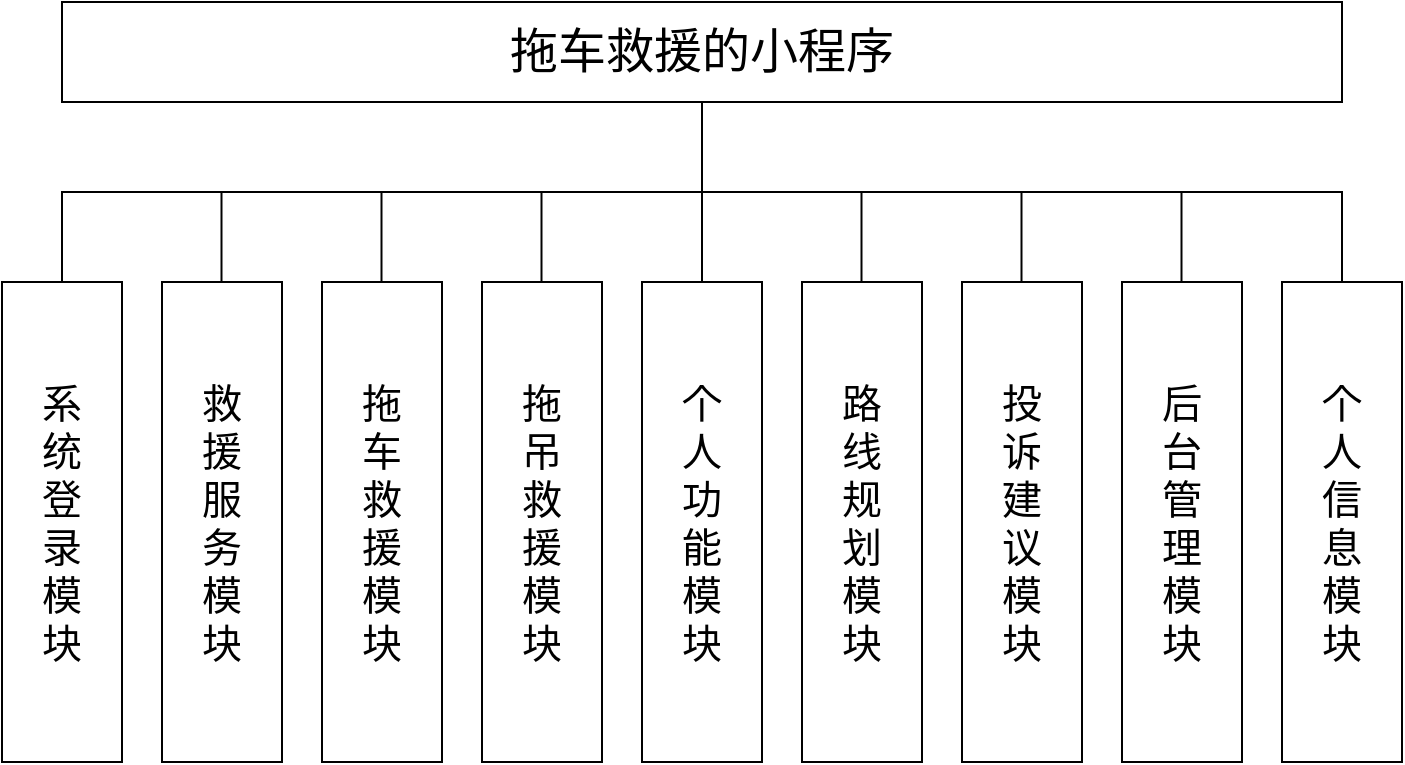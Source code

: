 <mxfile version="21.1.5" type="github">
  <diagram name="第 1 页" id="Bpd3hIQLuu9coSUpC_A4">
    <mxGraphModel dx="794" dy="465" grid="1" gridSize="10" guides="1" tooltips="1" connect="1" arrows="1" fold="1" page="1" pageScale="1" pageWidth="1600" pageHeight="1200" math="0" shadow="0">
      <root>
        <mxCell id="0" />
        <mxCell id="1" parent="0" />
        <mxCell id="-EasUiQV14LPrGMuWqaA-1" value="" style="strokeWidth=1;html=1;shape=mxgraph.flowchart.annotation_2;align=left;labelPosition=right;pointerEvents=1;direction=south;" vertex="1" parent="1">
          <mxGeometry x="180" y="220" width="640" height="90" as="geometry" />
        </mxCell>
        <mxCell id="-EasUiQV14LPrGMuWqaA-2" value="&lt;font style=&quot;font-size: 24px;&quot;&gt;拖车救援的小程序&lt;/font&gt;" style="rounded=0;whiteSpace=wrap;html=1;" vertex="1" parent="1">
          <mxGeometry x="180" y="170" width="640" height="50" as="geometry" />
        </mxCell>
        <mxCell id="-EasUiQV14LPrGMuWqaA-3" value="&lt;font style=&quot;font-size: 20px;&quot;&gt;系&lt;br&gt;统&lt;br&gt;登&lt;br&gt;录&lt;br&gt;模&lt;br&gt;块&lt;/font&gt;" style="rounded=0;whiteSpace=wrap;html=1;" vertex="1" parent="1">
          <mxGeometry x="150" y="310" width="60" height="240" as="geometry" />
        </mxCell>
        <mxCell id="-EasUiQV14LPrGMuWqaA-4" value="&lt;font style=&quot;font-size: 20px;&quot;&gt;个&lt;br&gt;人&lt;br&gt;信&lt;br&gt;息&lt;br&gt;模&lt;br&gt;块&lt;/font&gt;" style="rounded=0;whiteSpace=wrap;html=1;" vertex="1" parent="1">
          <mxGeometry x="790" y="310" width="60" height="240" as="geometry" />
        </mxCell>
        <mxCell id="-EasUiQV14LPrGMuWqaA-5" value="&lt;font style=&quot;font-size: 20px;&quot;&gt;救&lt;br&gt;援&lt;br&gt;服&lt;br&gt;务&lt;br&gt;模&lt;br&gt;块&lt;/font&gt;" style="rounded=0;whiteSpace=wrap;html=1;" vertex="1" parent="1">
          <mxGeometry x="230" y="310" width="60" height="240" as="geometry" />
        </mxCell>
        <mxCell id="-EasUiQV14LPrGMuWqaA-6" value="&lt;font style=&quot;font-size: 20px;&quot;&gt;拖&lt;br&gt;车&lt;br&gt;救&lt;br&gt;援&lt;br&gt;模&lt;br&gt;块&lt;/font&gt;" style="rounded=0;whiteSpace=wrap;html=1;" vertex="1" parent="1">
          <mxGeometry x="310" y="310" width="60" height="240" as="geometry" />
        </mxCell>
        <mxCell id="-EasUiQV14LPrGMuWqaA-7" value="&lt;font style=&quot;font-size: 20px;&quot;&gt;拖&lt;br style=&quot;&quot;&gt;吊&lt;br style=&quot;&quot;&gt;救&lt;br style=&quot;&quot;&gt;援&lt;br style=&quot;&quot;&gt;模&lt;br style=&quot;&quot;&gt;块&lt;/font&gt;" style="rounded=0;whiteSpace=wrap;html=1;" vertex="1" parent="1">
          <mxGeometry x="390" y="310" width="60" height="240" as="geometry" />
        </mxCell>
        <mxCell id="-EasUiQV14LPrGMuWqaA-8" value="&lt;font style=&quot;font-size: 20px;&quot;&gt;个&lt;br&gt;人&lt;br&gt;功&lt;br&gt;能&lt;br&gt;模&lt;br&gt;块&lt;/font&gt;" style="rounded=0;whiteSpace=wrap;html=1;" vertex="1" parent="1">
          <mxGeometry x="470" y="310" width="60" height="240" as="geometry" />
        </mxCell>
        <mxCell id="-EasUiQV14LPrGMuWqaA-9" value="&lt;font style=&quot;font-size: 20px;&quot;&gt;路&lt;br&gt;线&lt;br&gt;规&lt;br&gt;划&lt;br&gt;模&lt;br&gt;块&lt;/font&gt;" style="rounded=0;whiteSpace=wrap;html=1;" vertex="1" parent="1">
          <mxGeometry x="550" y="310" width="60" height="240" as="geometry" />
        </mxCell>
        <mxCell id="-EasUiQV14LPrGMuWqaA-10" value="&lt;font style=&quot;font-size: 20px;&quot;&gt;投&lt;br&gt;诉&lt;br&gt;建&lt;br&gt;议&lt;br&gt;模&lt;br&gt;块&lt;/font&gt;" style="rounded=0;whiteSpace=wrap;html=1;" vertex="1" parent="1">
          <mxGeometry x="630" y="310" width="60" height="240" as="geometry" />
        </mxCell>
        <mxCell id="-EasUiQV14LPrGMuWqaA-11" value="&lt;font style=&quot;font-size: 20px;&quot;&gt;后&lt;br&gt;台&lt;br&gt;管&lt;br&gt;理&lt;br&gt;模&lt;br&gt;块&lt;/font&gt;" style="rounded=0;whiteSpace=wrap;html=1;" vertex="1" parent="1">
          <mxGeometry x="710" y="310" width="60" height="240" as="geometry" />
        </mxCell>
        <mxCell id="-EasUiQV14LPrGMuWqaA-12" value="" style="endArrow=none;html=1;rounded=0;" edge="1" parent="1">
          <mxGeometry width="50" height="50" relative="1" as="geometry">
            <mxPoint x="500" y="310" as="sourcePoint" />
            <mxPoint x="500" y="265" as="targetPoint" />
          </mxGeometry>
        </mxCell>
        <mxCell id="-EasUiQV14LPrGMuWqaA-13" value="" style="endArrow=none;html=1;rounded=0;" edge="1" parent="1">
          <mxGeometry width="50" height="50" relative="1" as="geometry">
            <mxPoint x="259.75" y="310" as="sourcePoint" />
            <mxPoint x="259.75" y="265" as="targetPoint" />
          </mxGeometry>
        </mxCell>
        <mxCell id="-EasUiQV14LPrGMuWqaA-14" value="" style="endArrow=none;html=1;rounded=0;" edge="1" parent="1">
          <mxGeometry width="50" height="50" relative="1" as="geometry">
            <mxPoint x="339.75" y="310" as="sourcePoint" />
            <mxPoint x="339.75" y="265" as="targetPoint" />
          </mxGeometry>
        </mxCell>
        <mxCell id="-EasUiQV14LPrGMuWqaA-15" value="" style="endArrow=none;html=1;rounded=0;" edge="1" parent="1">
          <mxGeometry width="50" height="50" relative="1" as="geometry">
            <mxPoint x="419.75" y="310" as="sourcePoint" />
            <mxPoint x="419.75" y="265" as="targetPoint" />
          </mxGeometry>
        </mxCell>
        <mxCell id="-EasUiQV14LPrGMuWqaA-16" value="" style="endArrow=none;html=1;rounded=0;" edge="1" parent="1">
          <mxGeometry width="50" height="50" relative="1" as="geometry">
            <mxPoint x="579.75" y="310" as="sourcePoint" />
            <mxPoint x="579.75" y="265" as="targetPoint" />
          </mxGeometry>
        </mxCell>
        <mxCell id="-EasUiQV14LPrGMuWqaA-17" value="" style="endArrow=none;html=1;rounded=0;" edge="1" parent="1">
          <mxGeometry width="50" height="50" relative="1" as="geometry">
            <mxPoint x="659.75" y="310" as="sourcePoint" />
            <mxPoint x="659.75" y="265" as="targetPoint" />
          </mxGeometry>
        </mxCell>
        <mxCell id="-EasUiQV14LPrGMuWqaA-18" value="" style="endArrow=none;html=1;rounded=0;" edge="1" parent="1">
          <mxGeometry width="50" height="50" relative="1" as="geometry">
            <mxPoint x="739.75" y="310" as="sourcePoint" />
            <mxPoint x="739.75" y="265" as="targetPoint" />
          </mxGeometry>
        </mxCell>
      </root>
    </mxGraphModel>
  </diagram>
</mxfile>
